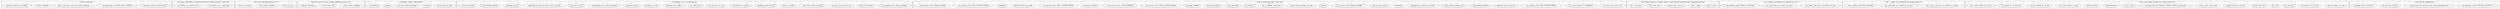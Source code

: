 digraph softirq_c{
        subgraph cluster_irq_exit{
                label="void irq_exit(void)"

                account_system_vtime[label="account_system_vtime(current)"];
                sub_ppreempt_count[label="sub_ppreempt_count(IRQ_EXIT_OFFSET)"];
                not_in_interrupt_and_local_softirq_pending[label="not_in_interrupt_and_local_softirq_pending"];
                invoke_softirq[label="invoke_softirq()"];
                preempt_enable_no_resched[label="preempt_enable_no_resched()"];
        }

        subgraph cluster_openn_softirq{
                label="void open_softirq(int nr, void (*action)(struct softirq_action*), void *data)";
                set_softirq_vec_nr_data_data[label="set_softirq_vec_nr_data_data"];
                set_softirq_vec_action_action[label="set_softirq_vec_action_action"];
        }

        subgraph cluster_raise_softirq{
                label="void raise_softirq(unsigned int nr)";

                local_irq_save[label="local_irq_save()"];
                raise_softirq_irqoff[label="raise_softirq_irqoff(nr)"];
                local_irq_restore[label="local_irq_restore(flags)"];
        }

        subgraph cluster_raise_softirq_irqoff{
                label="inline fastcall void raise_softirq_irqoff(unsigned int nr)";
                __raise_softirq_irqoff[label="__raise_softirq_irqoff(nr)"];
                in_interrupt_null[label="in_interrupt_null"];
                wakeup_softirqd[label="wakeup_softirqd()"];
        }

        subgraph cluster_do_softirq{
                label="asmlinkage void do_softirq(void)";

                in_interrupt_not_null[label="in_interrupt_not_null"];
                return[label="return"];
                local_irq_save[label="local_irq_save()"];
                get_local_softirq_pending[label="get_local_softirq_pending"];
                pinding[label="pinding"];
                __do_softirq[label="__do_softirq()"];
                local_irq_restore[label="local_irq_restore()"];
        }

        subgraph cluster___do_softirq{
                label="asmlinkage void __do_softirq(void)";

                set_pending_local_softirq_pending[label="set_pending_local_softirq_pending"];
                local_hb_disable[label="local_hb_disable()"];
                set_cpu_smp_processor_id[label="set_cpu_smp_processor_id"];

                clear_local_softirq_pending[label="clear_local_softirq_pending"];
                local_irq_enable[label="local_irq_enable()"];
                pending_lowest_bit_set[label="pending_lowest_bit_set"];
                call_softirq_vec_action[label="call_softirq_vec_action"];
                rec_bh_qsctr_inc_cpu[label="rec_bh_qsctr_inc_cpu"];
                inc_softriq_vec[label="inc_softriq_vec"];
                pending_move_right_1[label="pending_move_right_1"];
                pending_not_null[label="pending_not_null"];
                local_irq_disable[label="local_irq_disable()"];
                set_pending_local_softirq_pending_1[label="set_pending_local_softirq_pending"];
                dec_max_restart[label="dec_max_restart"];
                pending_not_null_and_max_restart_not_null[label="pending_not_null_and_max_restart_not_null"];
                pending_not_null_1[label="pending_not_null"];
                call_wakeup_softirqd[label="call_wakeup_softirqd"];
                __local_hb_enable[label="__local_hb_enable()"];
        }

        subgraph cluster_ksoftirqd{
                label="static int ksoftirqd(void *__bind_cpu)";

                set_user_nice[label="set_user_nice_current_19"];
                set_current_flags_PF_NOFREEZE[label="set_current_flags_PF_NOFREEZE"];
                set_current_state_TASK_INTERRUPTIBLE[label="set_current_state_TASK_INTERRUPTIBLE"];
                kthread_should_stop_null[label="kthread_should_stop_null"];
                call_preempt_disable[label="call_preempt_disable"];
                local_softirq_pending_null[label="local_softirq_pending_null"];
                call_preempt_enable_no_resched[label="call_preempt_enable_no_resched"];
                schedule[label="schedule()"];
                preempt_disable[label="call_preempt_disable"];
                __set_current_state_TASK_RUNNING[label="__set_current_state_TASK_RUNNING"];
                return_1[label="return 0"]
                local_softirq_pending_not_null[label="local_softirq_pending_not_null"];
                cpu_is_offline[label="cpu_is_offline(__bind_cpu)"];
                do_softirq[label="do_softirq()"];
                preempt_enable_no_resched[label="preempt_enable_no_resched()"];
                cond_resched[label="cond_resched()"];
                preempt_disable_1[label="preempt_disable()"];
                preempt_enable_1[label="preempt_enable()"];
                set_current_state_TASK_INTERRUPTIBLE_1[label="set_current_state_TASK_INTERRUPTIBLE"];
                __set_current_state_TAKS_RUNNING[label="__set_current_state_TAKS_RUNNING"];
                preempt_enable_2[label="preempt_enable()"];
                set_current_state_TASK_INTERRUPTIBLE_2[label="set_current_state_TASK_INTERRUPTIBLE"];
                kthread_should_stop_null_1[label="kthread_should_stop_null"];
                schedule_1[label="schedule()"];
                set_current_state_TASK_INTERRUPTIBLE_3[label="set_current_state_TASK_INTERRUPTIBLE"];
                __set_current_state_TASK_RUNNING_1[label="__set_current_state_TASK_RUNNING"];
                return[label="return 0"];
        }

        subgraph cluster_tasklet_init{
                label="void tasklet_init(struct tasklet_struct *t,void (*func)(unsigned long), unsigned long data)";

                clear_t_next[label="clear_t_next"];
                clear_t_state[label="clear_t_state"];
                atomic_set_t_count_0[label="atomic_set_t_count_0"];
                set_t_func_func[label="set_t_func_func"];
                set_t_data_data[label="set_t_data_data"];        
        }

        subgraph cluster___tasklet_schedule{
                label="void __tasklet_schedule(struct tasklet_struct *t)";

                local_irq_save[label="local_irq_save"];
                set_t_next___get_cput_var_tasklet_vec_list[label="set_t_next___get_cput_var_tasklet_vec_list"];
                set___get_cput_var_tasklet_vec_list_t[label="set___get_cput_var_tasklet_vec_list_t"];
raise_softirq_irqoff_TASKLET_SOFTIRQ[label="raise_softirq_irqoff_TASKLET_SOFTIRQ"];
                local_irq_restore[label="local_irq_restore"];
        }

        subgraph cluster___taslket_hi_schedule{
                label="void __tasklet_hi_schedule(struct tasklet_struct *t)";

                local_irq_save[label="local_irq_save"];
                set_t_next___get_cpu_var_tasklet_hi_vec_list[label="set_t_next___get_cpu_var_tasklet_hi_vec_list"];
                set___get_cput_var_tasklet_hi_vec_list_t[label="set___get_cput_var_tasklet_hi_vec_list_t"];
raise_softirq_irqoff_HI_SOFTIRQ[label="raise_softirq_irqoff_HI_SOFTIRQ"];
                local_irq_restore[label="local_irq_restore"];
        }

        subgraph cluster_tasklet_action{
                label="static void tasklet_action(struct softirq_action *a)";

                local_irq_disable[label="local_irq_disable"];
                set_list_tasklet_vec_list[label="set_list_tasklet_vec_list"];
                set_tasklet_vec_list_null[label="set_tasklet_vec_list_null"];
                local_irq_enable[label="local_irq_enable"];
                list_not_null[label="list_not_null"];
                set_t_list[label="set_t_list"];
                set_list_list_next[label="set_list_list_next"];
                tasklet_trylock_t_not_null[label="tasklet_trylock_t_not_null"];
                atomic_read_t_count_null[label="atomic_read_t_count_null"];
                test_and_clear_bit_TASKLET_STATE_SCHED_t_state_null[label="test_and_clear_bit_TASKLET_STATE_SCHED_t_state_null"];
                t_func_t_data[label="t_func_t_data"];
                tasklet_unlock_t[label="tasklet_unlock_t"];
                tasklet_unlock_t_1[label="tasklet_unlock_t"];
                local_irq_disable[label="local_irq_disable"];
                set_t_next_tasklet_vec_list[label="set_t_next_tasklet_vec_list"];
                raise_softirq_irqoff_TASKLET_SOFTIRQ[label="raise_softirq_irqoff_TASKLET_SOFTIRQ"];
                local_irq_enable[label="local_irq_enable"];
        }

        subgraph cluster_tasklet_action{
                label="static void tasklet_action(struct softirq_action *a)";

                local_irq_disable[label="local_irq_disable"];
                set_list_tasklet_hi_vec_list[label="set_list_tasklet_hi_vec_list"];
                set_tasklet_hi_vec_list_null[label="set_tasklet_hi_vec_list_null"];
                local_irq_enable[label="local_irq_enable"];
                list_not_null[label="list_not_null"];
                set_t_list[label="set_t_list"];
                set_list_list_next[label="set_list_list_next"];
                tasklet_trylock_t_not_null[label="tasklet_trylock_t_not_null"];
                atomic_read_t_count_null[label="atomic_read_t_count_null"];
                test_and_clear_bit_TASKLET_STATE_SCHED_t_state_null[label="test_and_clear_bit_TASKLET_STATE_SCHED_t_state_null"];
                t_func_t_data[label="t_func_t_data"];
                tasklet_unlock_t[label="tasklet_unlock_t"];
                tasklet_unlock_t_1[label="tasklet_unlock_t"];
                local_irq_disable[label="local_irq_disable"];
                set_t_next_tasklet_hi_vec_list[label="set_t_next_tasklet_hi_vec_list"];
                raise_softirq_irqoff_HI_SOFTIRQ[label="raise_softirq_irqoff_HIH_SOFTIRQ"];
                local_irq_enable[label="local_irq_enable"];
        }

		subgraph cluster_local_bh_enable{
				label="void local_bh_enable(void)";
				sub_preempt_count[label="sub_preempt_count (SOFTIRQ_OFFSET-1)"];
				in_interrupt_not_null_and_local_softirq_pending_true[label="in_interrupt_not_null_and_local_softirq_pending_true"];
				do_softirq[label="do_softirq ()"];
				dec_preempt_count[label="dec_preempt_count ()"];
				preempt_check_resched[label="preempt_check_resched ()"];
		}
}
